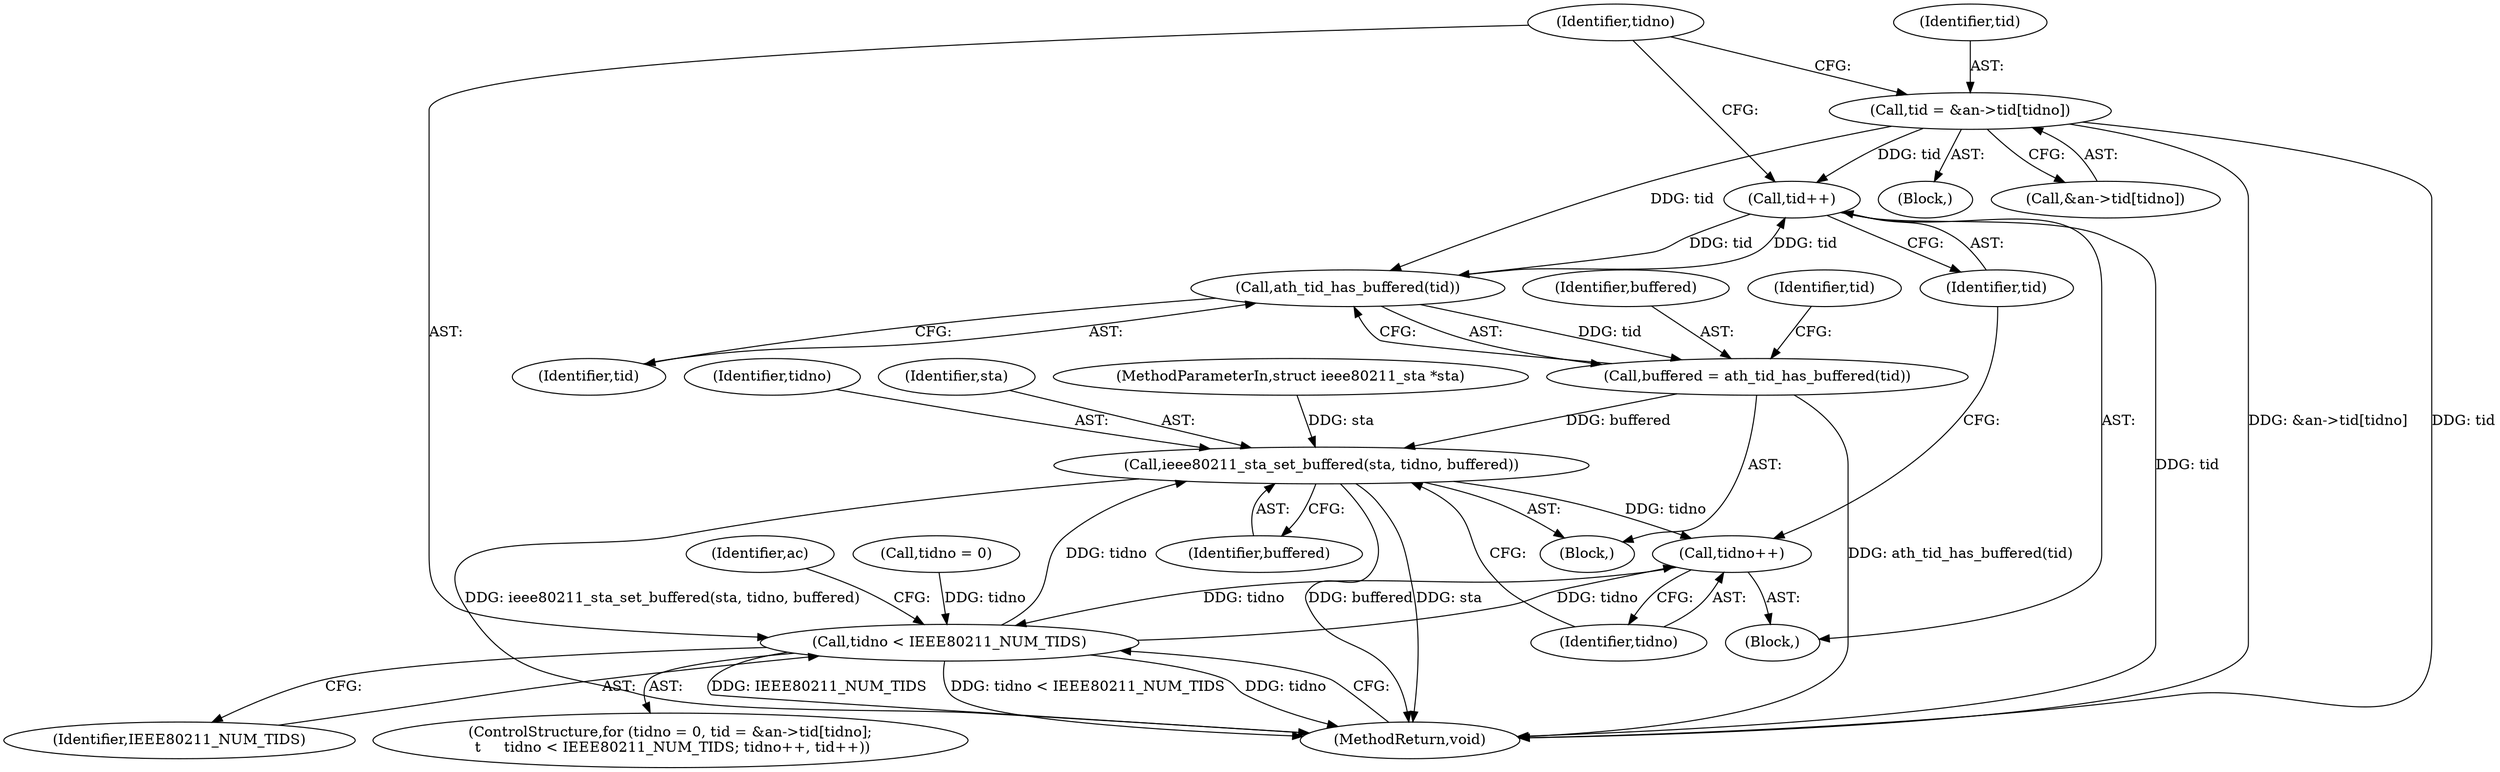 digraph "0_linux_21f8aaee0c62708654988ce092838aa7df4d25d8@array" {
"1000115" [label="(Call,tid = &an->tid[tidno])"];
"1000129" [label="(Call,tid++)"];
"1000157" [label="(Call,ath_tid_has_buffered(tid))"];
"1000155" [label="(Call,buffered = ath_tid_has_buffered(tid))"];
"1000187" [label="(Call,ieee80211_sta_set_buffered(sta, tidno, buffered))"];
"1000127" [label="(Call,tidno++)"];
"1000123" [label="(Call,tidno < IEEE80211_NUM_TIDS)"];
"1000157" [label="(Call,ath_tid_has_buffered(tid))"];
"1000129" [label="(Call,tid++)"];
"1000128" [label="(Identifier,tidno)"];
"1000116" [label="(Identifier,tid)"];
"1000158" [label="(Identifier,tid)"];
"1000111" [label="(Block,)"];
"1000191" [label="(MethodReturn,void)"];
"1000156" [label="(Identifier,buffered)"];
"1000187" [label="(Call,ieee80211_sta_set_buffered(sta, tidno, buffered))"];
"1000161" [label="(Identifier,tid)"];
"1000115" [label="(Call,tid = &an->tid[tidno])"];
"1000127" [label="(Call,tidno++)"];
"1000155" [label="(Call,buffered = ath_tid_has_buffered(tid))"];
"1000130" [label="(Identifier,tid)"];
"1000189" [label="(Identifier,tidno)"];
"1000125" [label="(Identifier,IEEE80211_NUM_TIDS)"];
"1000188" [label="(Identifier,sta)"];
"1000131" [label="(Block,)"];
"1000133" [label="(Identifier,ac)"];
"1000110" [label="(ControlStructure,for (tidno = 0, tid = &an->tid[tidno];\n \t     tidno < IEEE80211_NUM_TIDS; tidno++, tid++))"];
"1000190" [label="(Identifier,buffered)"];
"1000112" [label="(Call,tidno = 0)"];
"1000126" [label="(Block,)"];
"1000101" [label="(MethodParameterIn,struct ieee80211_sta *sta)"];
"1000123" [label="(Call,tidno < IEEE80211_NUM_TIDS)"];
"1000124" [label="(Identifier,tidno)"];
"1000117" [label="(Call,&an->tid[tidno])"];
"1000115" -> "1000111"  [label="AST: "];
"1000115" -> "1000117"  [label="CFG: "];
"1000116" -> "1000115"  [label="AST: "];
"1000117" -> "1000115"  [label="AST: "];
"1000124" -> "1000115"  [label="CFG: "];
"1000115" -> "1000191"  [label="DDG: &an->tid[tidno]"];
"1000115" -> "1000191"  [label="DDG: tid"];
"1000115" -> "1000129"  [label="DDG: tid"];
"1000115" -> "1000157"  [label="DDG: tid"];
"1000129" -> "1000126"  [label="AST: "];
"1000129" -> "1000130"  [label="CFG: "];
"1000130" -> "1000129"  [label="AST: "];
"1000124" -> "1000129"  [label="CFG: "];
"1000129" -> "1000191"  [label="DDG: tid"];
"1000157" -> "1000129"  [label="DDG: tid"];
"1000129" -> "1000157"  [label="DDG: tid"];
"1000157" -> "1000155"  [label="AST: "];
"1000157" -> "1000158"  [label="CFG: "];
"1000158" -> "1000157"  [label="AST: "];
"1000155" -> "1000157"  [label="CFG: "];
"1000157" -> "1000155"  [label="DDG: tid"];
"1000155" -> "1000131"  [label="AST: "];
"1000156" -> "1000155"  [label="AST: "];
"1000161" -> "1000155"  [label="CFG: "];
"1000155" -> "1000191"  [label="DDG: ath_tid_has_buffered(tid)"];
"1000155" -> "1000187"  [label="DDG: buffered"];
"1000187" -> "1000131"  [label="AST: "];
"1000187" -> "1000190"  [label="CFG: "];
"1000188" -> "1000187"  [label="AST: "];
"1000189" -> "1000187"  [label="AST: "];
"1000190" -> "1000187"  [label="AST: "];
"1000128" -> "1000187"  [label="CFG: "];
"1000187" -> "1000191"  [label="DDG: buffered"];
"1000187" -> "1000191"  [label="DDG: sta"];
"1000187" -> "1000191"  [label="DDG: ieee80211_sta_set_buffered(sta, tidno, buffered)"];
"1000187" -> "1000127"  [label="DDG: tidno"];
"1000101" -> "1000187"  [label="DDG: sta"];
"1000123" -> "1000187"  [label="DDG: tidno"];
"1000127" -> "1000126"  [label="AST: "];
"1000127" -> "1000128"  [label="CFG: "];
"1000128" -> "1000127"  [label="AST: "];
"1000130" -> "1000127"  [label="CFG: "];
"1000127" -> "1000123"  [label="DDG: tidno"];
"1000123" -> "1000127"  [label="DDG: tidno"];
"1000123" -> "1000110"  [label="AST: "];
"1000123" -> "1000125"  [label="CFG: "];
"1000124" -> "1000123"  [label="AST: "];
"1000125" -> "1000123"  [label="AST: "];
"1000133" -> "1000123"  [label="CFG: "];
"1000191" -> "1000123"  [label="CFG: "];
"1000123" -> "1000191"  [label="DDG: IEEE80211_NUM_TIDS"];
"1000123" -> "1000191"  [label="DDG: tidno < IEEE80211_NUM_TIDS"];
"1000123" -> "1000191"  [label="DDG: tidno"];
"1000112" -> "1000123"  [label="DDG: tidno"];
}
